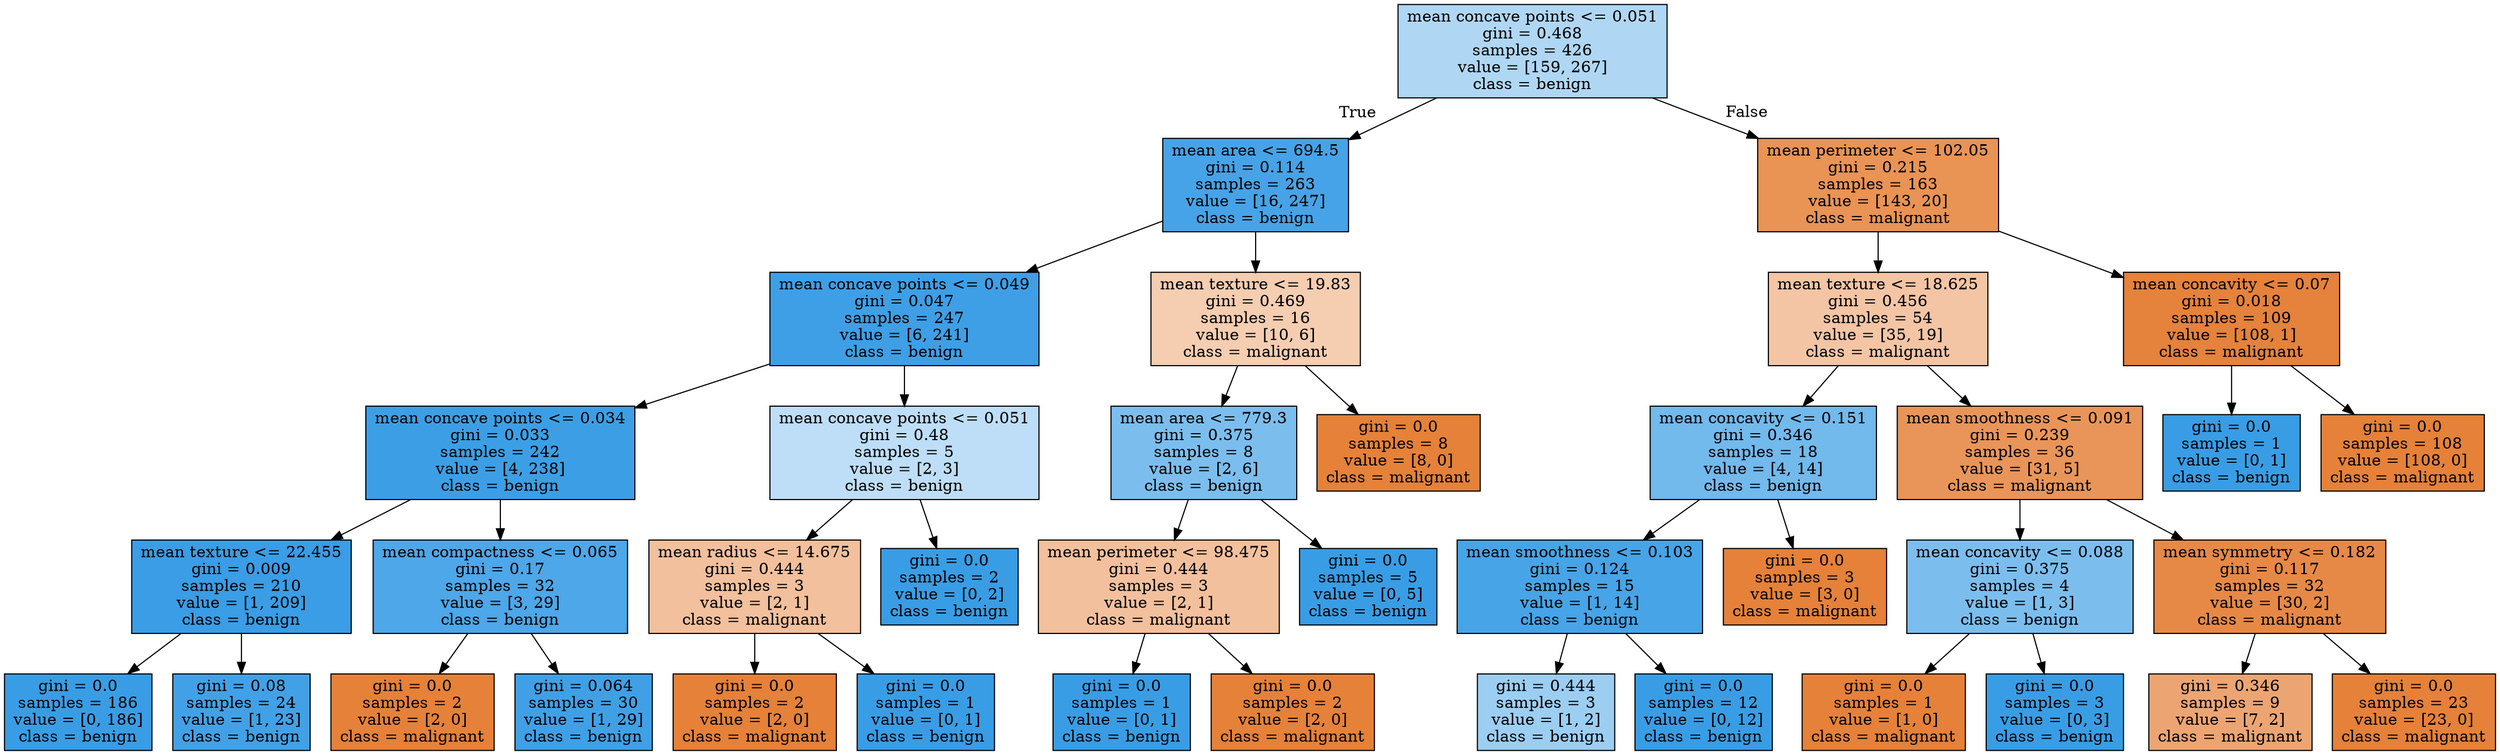 digraph Tree {
node [shape=box, style="filled", color="black"] ;
0 [label="mean concave points <= 0.051\ngini = 0.468\nsamples = 426\nvalue = [159, 267]\nclass = benign", fillcolor="#afd7f4"] ;
1 [label="mean area <= 694.5\ngini = 0.114\nsamples = 263\nvalue = [16, 247]\nclass = benign", fillcolor="#46a3e7"] ;
0 -> 1 [labeldistance=2.5, labelangle=45, headlabel="True"] ;
2 [label="mean concave points <= 0.049\ngini = 0.047\nsamples = 247\nvalue = [6, 241]\nclass = benign", fillcolor="#3e9fe6"] ;
1 -> 2 ;
3 [label="mean concave points <= 0.034\ngini = 0.033\nsamples = 242\nvalue = [4, 238]\nclass = benign", fillcolor="#3c9fe5"] ;
2 -> 3 ;
4 [label="mean texture <= 22.455\ngini = 0.009\nsamples = 210\nvalue = [1, 209]\nclass = benign", fillcolor="#3a9de5"] ;
3 -> 4 ;
5 [label="gini = 0.0\nsamples = 186\nvalue = [0, 186]\nclass = benign", fillcolor="#399de5"] ;
4 -> 5 ;
6 [label="gini = 0.08\nsamples = 24\nvalue = [1, 23]\nclass = benign", fillcolor="#42a1e6"] ;
4 -> 6 ;
7 [label="mean compactness <= 0.065\ngini = 0.17\nsamples = 32\nvalue = [3, 29]\nclass = benign", fillcolor="#4da7e8"] ;
3 -> 7 ;
8 [label="gini = 0.0\nsamples = 2\nvalue = [2, 0]\nclass = malignant", fillcolor="#e58139"] ;
7 -> 8 ;
9 [label="gini = 0.064\nsamples = 30\nvalue = [1, 29]\nclass = benign", fillcolor="#40a0e6"] ;
7 -> 9 ;
10 [label="mean concave points <= 0.051\ngini = 0.48\nsamples = 5\nvalue = [2, 3]\nclass = benign", fillcolor="#bddef6"] ;
2 -> 10 ;
11 [label="mean radius <= 14.675\ngini = 0.444\nsamples = 3\nvalue = [2, 1]\nclass = malignant", fillcolor="#f2c09c"] ;
10 -> 11 ;
12 [label="gini = 0.0\nsamples = 2\nvalue = [2, 0]\nclass = malignant", fillcolor="#e58139"] ;
11 -> 12 ;
13 [label="gini = 0.0\nsamples = 1\nvalue = [0, 1]\nclass = benign", fillcolor="#399de5"] ;
11 -> 13 ;
14 [label="gini = 0.0\nsamples = 2\nvalue = [0, 2]\nclass = benign", fillcolor="#399de5"] ;
10 -> 14 ;
15 [label="mean texture <= 19.83\ngini = 0.469\nsamples = 16\nvalue = [10, 6]\nclass = malignant", fillcolor="#f5cdb0"] ;
1 -> 15 ;
16 [label="mean area <= 779.3\ngini = 0.375\nsamples = 8\nvalue = [2, 6]\nclass = benign", fillcolor="#7bbeee"] ;
15 -> 16 ;
17 [label="mean perimeter <= 98.475\ngini = 0.444\nsamples = 3\nvalue = [2, 1]\nclass = malignant", fillcolor="#f2c09c"] ;
16 -> 17 ;
18 [label="gini = 0.0\nsamples = 1\nvalue = [0, 1]\nclass = benign", fillcolor="#399de5"] ;
17 -> 18 ;
19 [label="gini = 0.0\nsamples = 2\nvalue = [2, 0]\nclass = malignant", fillcolor="#e58139"] ;
17 -> 19 ;
20 [label="gini = 0.0\nsamples = 5\nvalue = [0, 5]\nclass = benign", fillcolor="#399de5"] ;
16 -> 20 ;
21 [label="gini = 0.0\nsamples = 8\nvalue = [8, 0]\nclass = malignant", fillcolor="#e58139"] ;
15 -> 21 ;
22 [label="mean perimeter <= 102.05\ngini = 0.215\nsamples = 163\nvalue = [143, 20]\nclass = malignant", fillcolor="#e99355"] ;
0 -> 22 [labeldistance=2.5, labelangle=-45, headlabel="False"] ;
23 [label="mean texture <= 18.625\ngini = 0.456\nsamples = 54\nvalue = [35, 19]\nclass = malignant", fillcolor="#f3c5a4"] ;
22 -> 23 ;
24 [label="mean concavity <= 0.151\ngini = 0.346\nsamples = 18\nvalue = [4, 14]\nclass = benign", fillcolor="#72b9ec"] ;
23 -> 24 ;
25 [label="mean smoothness <= 0.103\ngini = 0.124\nsamples = 15\nvalue = [1, 14]\nclass = benign", fillcolor="#47a4e7"] ;
24 -> 25 ;
26 [label="gini = 0.444\nsamples = 3\nvalue = [1, 2]\nclass = benign", fillcolor="#9ccef2"] ;
25 -> 26 ;
27 [label="gini = 0.0\nsamples = 12\nvalue = [0, 12]\nclass = benign", fillcolor="#399de5"] ;
25 -> 27 ;
28 [label="gini = 0.0\nsamples = 3\nvalue = [3, 0]\nclass = malignant", fillcolor="#e58139"] ;
24 -> 28 ;
29 [label="mean smoothness <= 0.091\ngini = 0.239\nsamples = 36\nvalue = [31, 5]\nclass = malignant", fillcolor="#e99559"] ;
23 -> 29 ;
30 [label="mean concavity <= 0.088\ngini = 0.375\nsamples = 4\nvalue = [1, 3]\nclass = benign", fillcolor="#7bbeee"] ;
29 -> 30 ;
31 [label="gini = 0.0\nsamples = 1\nvalue = [1, 0]\nclass = malignant", fillcolor="#e58139"] ;
30 -> 31 ;
32 [label="gini = 0.0\nsamples = 3\nvalue = [0, 3]\nclass = benign", fillcolor="#399de5"] ;
30 -> 32 ;
33 [label="mean symmetry <= 0.182\ngini = 0.117\nsamples = 32\nvalue = [30, 2]\nclass = malignant", fillcolor="#e78946"] ;
29 -> 33 ;
34 [label="gini = 0.346\nsamples = 9\nvalue = [7, 2]\nclass = malignant", fillcolor="#eca572"] ;
33 -> 34 ;
35 [label="gini = 0.0\nsamples = 23\nvalue = [23, 0]\nclass = malignant", fillcolor="#e58139"] ;
33 -> 35 ;
36 [label="mean concavity <= 0.07\ngini = 0.018\nsamples = 109\nvalue = [108, 1]\nclass = malignant", fillcolor="#e5823b"] ;
22 -> 36 ;
37 [label="gini = 0.0\nsamples = 1\nvalue = [0, 1]\nclass = benign", fillcolor="#399de5"] ;
36 -> 37 ;
38 [label="gini = 0.0\nsamples = 108\nvalue = [108, 0]\nclass = malignant", fillcolor="#e58139"] ;
36 -> 38 ;
}
